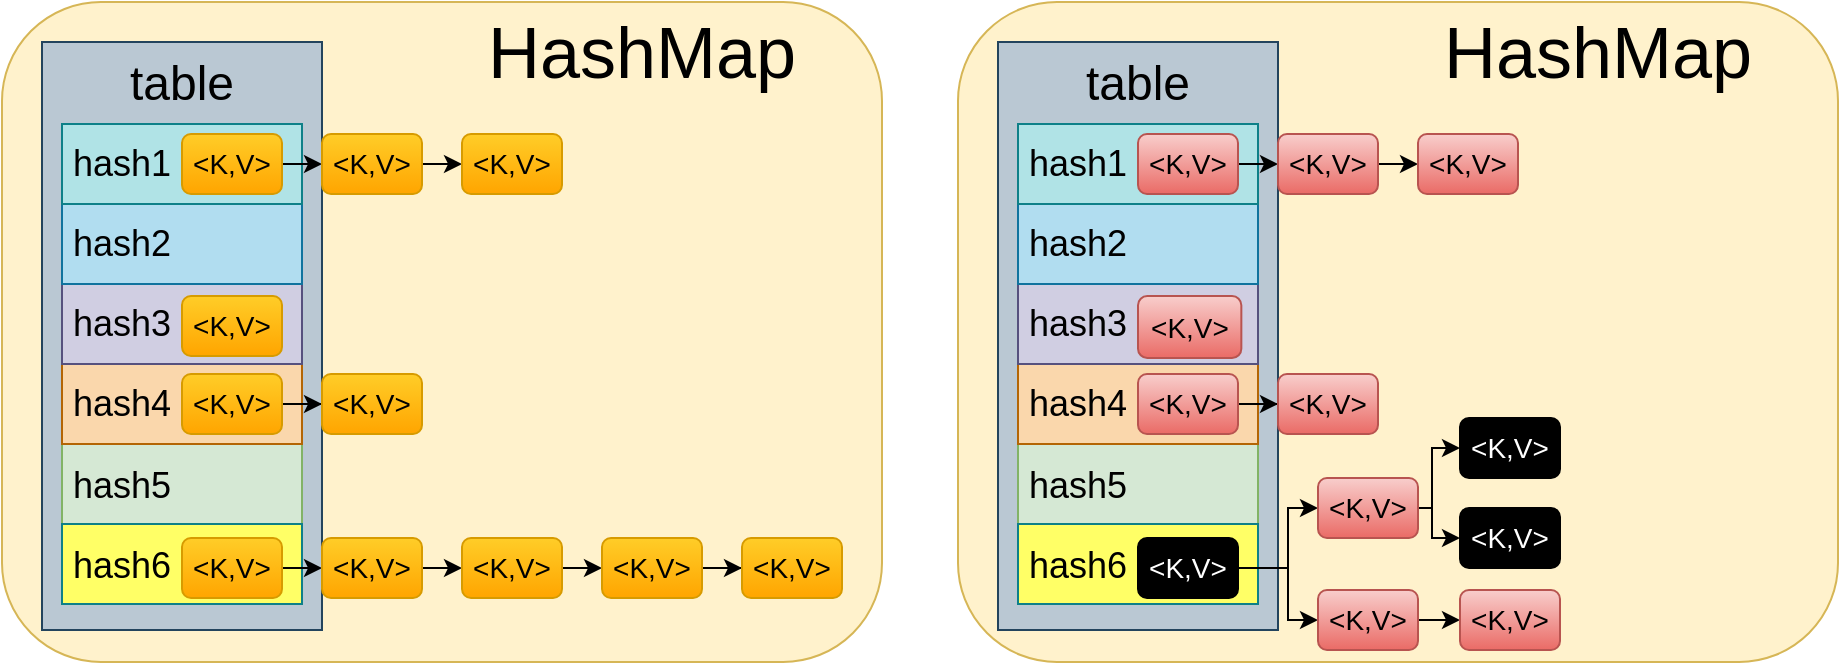 <mxfile version="28.1.2">
  <diagram name="第 1 页" id="2ChL8ousL4zxAJG9sqZH">
    <mxGraphModel dx="941" dy="805" grid="0" gridSize="10" guides="1" tooltips="1" connect="1" arrows="1" fold="1" page="1" pageScale="1" pageWidth="1000" pageHeight="5000" background="none" math="0" shadow="0">
      <root>
        <mxCell id="0" />
        <mxCell id="1" parent="0" />
        <mxCell id="rqJbpcBszAOMCiAs2xC1-92" value="" style="group" vertex="1" connectable="0" parent="1">
          <mxGeometry x="528" y="30" width="440" height="330" as="geometry" />
        </mxCell>
        <mxCell id="rqJbpcBszAOMCiAs2xC1-49" value="" style="rounded=0;whiteSpace=wrap;html=1;fillColor=#f5f5f5;strokeColor=#666666;fontColor=#333333;" vertex="1" parent="rqJbpcBszAOMCiAs2xC1-92">
          <mxGeometry x="30" y="261" width="120" height="40" as="geometry" />
        </mxCell>
        <mxCell id="rqJbpcBszAOMCiAs2xC1-50" value="" style="rounded=1;whiteSpace=wrap;html=1;fillColor=#fff2cc;strokeColor=#d6b656;" vertex="1" parent="rqJbpcBszAOMCiAs2xC1-92">
          <mxGeometry width="440" height="330" as="geometry" />
        </mxCell>
        <mxCell id="rqJbpcBszAOMCiAs2xC1-51" value="" style="rounded=0;whiteSpace=wrap;html=1;fillColor=#bac8d3;strokeColor=#23445d;" vertex="1" parent="rqJbpcBszAOMCiAs2xC1-92">
          <mxGeometry x="20" y="20" width="140" height="294" as="geometry" />
        </mxCell>
        <mxCell id="rqJbpcBszAOMCiAs2xC1-52" value="" style="rounded=0;whiteSpace=wrap;html=1;fillColor=#d5e8d4;strokeColor=#82b366;" vertex="1" parent="rqJbpcBszAOMCiAs2xC1-92">
          <mxGeometry x="30" y="221" width="120" height="40" as="geometry" />
        </mxCell>
        <mxCell id="rqJbpcBszAOMCiAs2xC1-53" value="" style="rounded=0;whiteSpace=wrap;html=1;fillColor=#fad7ac;strokeColor=#b46504;" vertex="1" parent="rqJbpcBszAOMCiAs2xC1-92">
          <mxGeometry x="30" y="181" width="120" height="40" as="geometry" />
        </mxCell>
        <mxCell id="rqJbpcBszAOMCiAs2xC1-54" value="" style="rounded=0;whiteSpace=wrap;html=1;fillColor=#d0cee2;strokeColor=#56517e;" vertex="1" parent="rqJbpcBszAOMCiAs2xC1-92">
          <mxGeometry x="30" y="141" width="120" height="40" as="geometry" />
        </mxCell>
        <mxCell id="rqJbpcBszAOMCiAs2xC1-55" value="" style="rounded=0;whiteSpace=wrap;html=1;fillColor=#b1ddf0;strokeColor=#10739e;" vertex="1" parent="rqJbpcBszAOMCiAs2xC1-92">
          <mxGeometry x="30" y="101" width="120" height="40" as="geometry" />
        </mxCell>
        <mxCell id="rqJbpcBszAOMCiAs2xC1-56" value="" style="rounded=0;whiteSpace=wrap;html=1;fillColor=#b0e3e6;strokeColor=#0e8088;" vertex="1" parent="rqJbpcBszAOMCiAs2xC1-92">
          <mxGeometry x="30" y="61" width="120" height="40" as="geometry" />
        </mxCell>
        <mxCell id="rqJbpcBszAOMCiAs2xC1-57" value="&lt;span style=&quot;font-size: 18px;&quot;&gt;hash1&lt;/span&gt;" style="text;html=1;align=center;verticalAlign=middle;whiteSpace=wrap;rounded=0;" vertex="1" parent="rqJbpcBszAOMCiAs2xC1-92">
          <mxGeometry x="30" y="66" width="60" height="30" as="geometry" />
        </mxCell>
        <mxCell id="rqJbpcBszAOMCiAs2xC1-58" style="edgeStyle=orthogonalEdgeStyle;rounded=0;orthogonalLoop=1;jettySize=auto;html=1;exitX=1;exitY=0.5;exitDx=0;exitDy=0;entryX=0;entryY=0.5;entryDx=0;entryDy=0;" edge="1" parent="rqJbpcBszAOMCiAs2xC1-92" source="rqJbpcBszAOMCiAs2xC1-59" target="rqJbpcBszAOMCiAs2xC1-67">
          <mxGeometry relative="1" as="geometry" />
        </mxCell>
        <mxCell id="rqJbpcBszAOMCiAs2xC1-59" value="&lt;font style=&quot;font-size: 14px;&quot;&gt;&amp;lt;K,V&amp;gt;&lt;/font&gt;" style="rounded=1;whiteSpace=wrap;html=1;fillColor=#f8cecc;strokeColor=#b85450;gradientColor=#ea6b66;" vertex="1" parent="rqJbpcBszAOMCiAs2xC1-92">
          <mxGeometry x="90" y="66" width="50" height="30" as="geometry" />
        </mxCell>
        <mxCell id="rqJbpcBszAOMCiAs2xC1-60" value="&lt;span style=&quot;font-size: 18px;&quot;&gt;hash2&lt;/span&gt;" style="text;html=1;align=center;verticalAlign=middle;whiteSpace=wrap;rounded=0;" vertex="1" parent="rqJbpcBszAOMCiAs2xC1-92">
          <mxGeometry x="30" y="106" width="60" height="30" as="geometry" />
        </mxCell>
        <mxCell id="rqJbpcBszAOMCiAs2xC1-61" value="&lt;font style=&quot;font-size: 18px;&quot;&gt;hash3&lt;/font&gt;" style="text;html=1;align=center;verticalAlign=middle;whiteSpace=wrap;rounded=0;" vertex="1" parent="rqJbpcBszAOMCiAs2xC1-92">
          <mxGeometry x="30" y="146" width="60" height="30" as="geometry" />
        </mxCell>
        <mxCell id="rqJbpcBszAOMCiAs2xC1-62" value="&lt;font style=&quot;font-size: 18px;&quot;&gt;hash4&lt;/font&gt;" style="text;html=1;align=center;verticalAlign=middle;whiteSpace=wrap;rounded=0;" vertex="1" parent="rqJbpcBszAOMCiAs2xC1-92">
          <mxGeometry x="30" y="186" width="60" height="30" as="geometry" />
        </mxCell>
        <mxCell id="rqJbpcBszAOMCiAs2xC1-63" value="&lt;span style=&quot;font-size: 18px;&quot;&gt;hash5&lt;/span&gt;" style="text;html=1;align=center;verticalAlign=middle;whiteSpace=wrap;rounded=0;" vertex="1" parent="rqJbpcBszAOMCiAs2xC1-92">
          <mxGeometry x="30" y="227" width="60" height="30" as="geometry" />
        </mxCell>
        <mxCell id="rqJbpcBszAOMCiAs2xC1-64" value="" style="rounded=0;whiteSpace=wrap;html=1;fillColor=#FFFF66;strokeColor=#0e8088;" vertex="1" parent="rqJbpcBszAOMCiAs2xC1-92">
          <mxGeometry x="30" y="261" width="120" height="40" as="geometry" />
        </mxCell>
        <mxCell id="rqJbpcBszAOMCiAs2xC1-65" value="&lt;span style=&quot;font-size: 18px;&quot;&gt;hash6&lt;/span&gt;" style="text;html=1;align=center;verticalAlign=middle;whiteSpace=wrap;rounded=0;" vertex="1" parent="rqJbpcBszAOMCiAs2xC1-92">
          <mxGeometry x="30" y="266" width="60" height="32" as="geometry" />
        </mxCell>
        <mxCell id="rqJbpcBszAOMCiAs2xC1-66" style="edgeStyle=orthogonalEdgeStyle;rounded=0;orthogonalLoop=1;jettySize=auto;html=1;exitX=1;exitY=0.5;exitDx=0;exitDy=0;entryX=0;entryY=0.5;entryDx=0;entryDy=0;" edge="1" parent="rqJbpcBszAOMCiAs2xC1-92" source="rqJbpcBszAOMCiAs2xC1-67" target="rqJbpcBszAOMCiAs2xC1-68">
          <mxGeometry relative="1" as="geometry" />
        </mxCell>
        <mxCell id="rqJbpcBszAOMCiAs2xC1-67" value="&lt;font style=&quot;font-size: 14px;&quot;&gt;&amp;lt;K,V&amp;gt;&lt;/font&gt;" style="rounded=1;whiteSpace=wrap;html=1;fillColor=#f8cecc;strokeColor=#b85450;gradientColor=#ea6b66;" vertex="1" parent="rqJbpcBszAOMCiAs2xC1-92">
          <mxGeometry x="160" y="66" width="50" height="30" as="geometry" />
        </mxCell>
        <mxCell id="rqJbpcBszAOMCiAs2xC1-68" value="&lt;font style=&quot;font-size: 14px;&quot;&gt;&amp;lt;K,V&amp;gt;&lt;/font&gt;" style="rounded=1;whiteSpace=wrap;html=1;fillColor=#f8cecc;strokeColor=#b85450;gradientColor=#ea6b66;" vertex="1" parent="rqJbpcBszAOMCiAs2xC1-92">
          <mxGeometry x="230" y="66" width="50" height="30" as="geometry" />
        </mxCell>
        <mxCell id="rqJbpcBszAOMCiAs2xC1-69" style="edgeStyle=orthogonalEdgeStyle;rounded=0;orthogonalLoop=1;jettySize=auto;html=1;exitX=1;exitY=0.5;exitDx=0;exitDy=0;" edge="1" parent="rqJbpcBszAOMCiAs2xC1-92" source="rqJbpcBszAOMCiAs2xC1-70" target="rqJbpcBszAOMCiAs2xC1-71">
          <mxGeometry relative="1" as="geometry" />
        </mxCell>
        <mxCell id="rqJbpcBszAOMCiAs2xC1-70" value="&lt;font style=&quot;font-size: 14px;&quot;&gt;&amp;lt;K,V&amp;gt;&lt;/font&gt;" style="rounded=1;whiteSpace=wrap;html=1;fillColor=#f8cecc;strokeColor=#b85450;gradientColor=#ea6b66;" vertex="1" parent="rqJbpcBszAOMCiAs2xC1-92">
          <mxGeometry x="90" y="186" width="50" height="30" as="geometry" />
        </mxCell>
        <mxCell id="rqJbpcBszAOMCiAs2xC1-71" value="&lt;font style=&quot;font-size: 14px;&quot;&gt;&amp;lt;K,V&amp;gt;&lt;/font&gt;" style="rounded=1;whiteSpace=wrap;html=1;fillColor=#f8cecc;strokeColor=#b85450;gradientColor=#ea6b66;" vertex="1" parent="rqJbpcBszAOMCiAs2xC1-92">
          <mxGeometry x="160" y="186" width="50" height="30" as="geometry" />
        </mxCell>
        <mxCell id="rqJbpcBszAOMCiAs2xC1-90" style="edgeStyle=orthogonalEdgeStyle;rounded=0;orthogonalLoop=1;jettySize=auto;html=1;exitX=1;exitY=0.5;exitDx=0;exitDy=0;entryX=0;entryY=0.5;entryDx=0;entryDy=0;fontFamily=Helvetica;fontSize=12;fontColor=default;" edge="1" parent="rqJbpcBszAOMCiAs2xC1-92" source="rqJbpcBszAOMCiAs2xC1-73" target="rqJbpcBszAOMCiAs2xC1-78">
          <mxGeometry relative="1" as="geometry">
            <Array as="points">
              <mxPoint x="165" y="283" />
              <mxPoint x="165" y="253" />
            </Array>
          </mxGeometry>
        </mxCell>
        <mxCell id="rqJbpcBszAOMCiAs2xC1-91" style="edgeStyle=orthogonalEdgeStyle;rounded=0;orthogonalLoop=1;jettySize=auto;html=1;exitX=1;exitY=0.5;exitDx=0;exitDy=0;entryX=0;entryY=0.5;entryDx=0;entryDy=0;fontFamily=Helvetica;fontSize=12;fontColor=default;" edge="1" parent="rqJbpcBszAOMCiAs2xC1-92" source="rqJbpcBszAOMCiAs2xC1-73" target="rqJbpcBszAOMCiAs2xC1-80">
          <mxGeometry relative="1" as="geometry">
            <Array as="points">
              <mxPoint x="165" y="283" />
              <mxPoint x="165" y="309" />
            </Array>
          </mxGeometry>
        </mxCell>
        <mxCell id="rqJbpcBszAOMCiAs2xC1-73" value="&lt;font style=&quot;font-size: 14px; color: rgb(255, 255, 255);&quot;&gt;&amp;lt;K,V&amp;gt;&lt;/font&gt;" style="rounded=1;whiteSpace=wrap;html=1;fillColor=#000000;strokeColor=#000000;" vertex="1" parent="rqJbpcBszAOMCiAs2xC1-92">
          <mxGeometry x="90" y="268" width="50" height="30" as="geometry" />
        </mxCell>
        <mxCell id="rqJbpcBszAOMCiAs2xC1-76" value="&lt;font style=&quot;font-size: 14px;&quot;&gt;&amp;lt;K,V&amp;gt;&lt;/font&gt;" style="rounded=1;whiteSpace=wrap;html=1;fillColor=#f8cecc;strokeColor=#b85450;gradientColor=#ea6b66;" vertex="1" parent="rqJbpcBszAOMCiAs2xC1-92">
          <mxGeometry x="90" y="147" width="51.67" height="31" as="geometry" />
        </mxCell>
        <mxCell id="rqJbpcBszAOMCiAs2xC1-87" style="edgeStyle=orthogonalEdgeStyle;rounded=0;orthogonalLoop=1;jettySize=auto;html=1;exitX=1;exitY=0.5;exitDx=0;exitDy=0;entryX=0;entryY=0.5;entryDx=0;entryDy=0;fontFamily=Helvetica;fontSize=12;fontColor=default;" edge="1" parent="rqJbpcBszAOMCiAs2xC1-92" source="rqJbpcBszAOMCiAs2xC1-78" target="rqJbpcBszAOMCiAs2xC1-84">
          <mxGeometry relative="1" as="geometry">
            <Array as="points">
              <mxPoint x="237" y="253" />
              <mxPoint x="237" y="223" />
            </Array>
          </mxGeometry>
        </mxCell>
        <mxCell id="rqJbpcBszAOMCiAs2xC1-89" style="edgeStyle=orthogonalEdgeStyle;rounded=0;orthogonalLoop=1;jettySize=auto;html=1;exitX=1;exitY=0.5;exitDx=0;exitDy=0;entryX=0;entryY=0.5;entryDx=0;entryDy=0;fontFamily=Helvetica;fontSize=12;fontColor=default;" edge="1" parent="rqJbpcBszAOMCiAs2xC1-92" source="rqJbpcBszAOMCiAs2xC1-78" target="rqJbpcBszAOMCiAs2xC1-86">
          <mxGeometry relative="1" as="geometry">
            <Array as="points">
              <mxPoint x="237" y="253" />
              <mxPoint x="237" y="268" />
            </Array>
          </mxGeometry>
        </mxCell>
        <mxCell id="rqJbpcBszAOMCiAs2xC1-78" value="&lt;font style=&quot;font-size: 14px;&quot;&gt;&amp;lt;K,V&amp;gt;&lt;/font&gt;" style="rounded=1;whiteSpace=wrap;html=1;fillColor=#f8cecc;strokeColor=#b85450;gradientColor=#ea6b66;" vertex="1" parent="rqJbpcBszAOMCiAs2xC1-92">
          <mxGeometry x="180" y="238" width="50" height="30" as="geometry" />
        </mxCell>
        <mxCell id="rqJbpcBszAOMCiAs2xC1-79" style="edgeStyle=orthogonalEdgeStyle;rounded=0;orthogonalLoop=1;jettySize=auto;html=1;exitX=1;exitY=0.5;exitDx=0;exitDy=0;" edge="1" parent="rqJbpcBszAOMCiAs2xC1-92" source="rqJbpcBszAOMCiAs2xC1-80" target="rqJbpcBszAOMCiAs2xC1-81">
          <mxGeometry relative="1" as="geometry" />
        </mxCell>
        <mxCell id="rqJbpcBszAOMCiAs2xC1-80" value="&lt;font style=&quot;font-size: 14px;&quot;&gt;&amp;lt;K,V&amp;gt;&lt;/font&gt;" style="rounded=1;whiteSpace=wrap;html=1;fillColor=#f8cecc;strokeColor=#b85450;gradientColor=#ea6b66;" vertex="1" parent="rqJbpcBszAOMCiAs2xC1-92">
          <mxGeometry x="180" y="294" width="50" height="30" as="geometry" />
        </mxCell>
        <mxCell id="rqJbpcBszAOMCiAs2xC1-81" value="&lt;font style=&quot;font-size: 14px;&quot;&gt;&amp;lt;K,V&amp;gt;&lt;/font&gt;" style="rounded=1;whiteSpace=wrap;html=1;fillColor=#f8cecc;strokeColor=#b85450;gradientColor=#ea6b66;" vertex="1" parent="rqJbpcBszAOMCiAs2xC1-92">
          <mxGeometry x="251" y="294" width="50" height="30" as="geometry" />
        </mxCell>
        <mxCell id="rqJbpcBszAOMCiAs2xC1-82" value="&lt;font style=&quot;font-size: 36px;&quot;&gt;HashMap&lt;/font&gt;" style="text;html=1;align=center;verticalAlign=middle;whiteSpace=wrap;rounded=0;" vertex="1" parent="rqJbpcBszAOMCiAs2xC1-92">
          <mxGeometry x="290" y="10" width="60" height="30" as="geometry" />
        </mxCell>
        <mxCell id="rqJbpcBszAOMCiAs2xC1-83" value="&lt;font style=&quot;font-size: 24px;&quot;&gt;table&lt;/font&gt;" style="text;html=1;align=center;verticalAlign=middle;whiteSpace=wrap;rounded=0;" vertex="1" parent="rqJbpcBszAOMCiAs2xC1-92">
          <mxGeometry x="60" y="26" width="60" height="30" as="geometry" />
        </mxCell>
        <mxCell id="rqJbpcBszAOMCiAs2xC1-84" value="&lt;font style=&quot;font-size: 14px; color: rgb(255, 255, 255);&quot;&gt;&amp;lt;K,V&amp;gt;&lt;/font&gt;" style="rounded=1;whiteSpace=wrap;html=1;fillColor=#000000;strokeColor=#000000;" vertex="1" parent="rqJbpcBszAOMCiAs2xC1-92">
          <mxGeometry x="251" y="208" width="50" height="30" as="geometry" />
        </mxCell>
        <mxCell id="rqJbpcBszAOMCiAs2xC1-86" value="&lt;font style=&quot;font-size: 14px; color: rgb(255, 255, 255);&quot;&gt;&amp;lt;K,V&amp;gt;&lt;/font&gt;" style="rounded=1;whiteSpace=wrap;html=1;fillColor=#000000;strokeColor=#000000;" vertex="1" parent="rqJbpcBszAOMCiAs2xC1-92">
          <mxGeometry x="251" y="253" width="50" height="30" as="geometry" />
        </mxCell>
        <mxCell id="rqJbpcBszAOMCiAs2xC1-29" value="" style="rounded=0;whiteSpace=wrap;html=1;fillColor=#f5f5f5;strokeColor=#666666;fontColor=#333333;" vertex="1" parent="1">
          <mxGeometry x="80" y="291" width="120" height="40" as="geometry" />
        </mxCell>
        <mxCell id="rqJbpcBszAOMCiAs2xC1-38" value="" style="rounded=1;whiteSpace=wrap;html=1;fillColor=#fff2cc;strokeColor=#d6b656;" vertex="1" parent="1">
          <mxGeometry x="50" y="30" width="440" height="330" as="geometry" />
        </mxCell>
        <mxCell id="rqJbpcBszAOMCiAs2xC1-39" value="" style="rounded=0;whiteSpace=wrap;html=1;fillColor=#bac8d3;strokeColor=#23445d;" vertex="1" parent="1">
          <mxGeometry x="70" y="50" width="140" height="294" as="geometry" />
        </mxCell>
        <mxCell id="rqJbpcBszAOMCiAs2xC1-28" value="" style="rounded=0;whiteSpace=wrap;html=1;fillColor=#d5e8d4;strokeColor=#82b366;" vertex="1" parent="1">
          <mxGeometry x="80" y="251" width="120" height="40" as="geometry" />
        </mxCell>
        <mxCell id="rqJbpcBszAOMCiAs2xC1-27" value="" style="rounded=0;whiteSpace=wrap;html=1;fillColor=#fad7ac;strokeColor=#b46504;" vertex="1" parent="1">
          <mxGeometry x="80" y="211" width="120" height="40" as="geometry" />
        </mxCell>
        <mxCell id="rqJbpcBszAOMCiAs2xC1-26" value="" style="rounded=0;whiteSpace=wrap;html=1;fillColor=#d0cee2;strokeColor=#56517e;" vertex="1" parent="1">
          <mxGeometry x="80" y="171" width="120" height="40" as="geometry" />
        </mxCell>
        <mxCell id="rqJbpcBszAOMCiAs2xC1-25" value="" style="rounded=0;whiteSpace=wrap;html=1;fillColor=#b1ddf0;strokeColor=#10739e;" vertex="1" parent="1">
          <mxGeometry x="80" y="131" width="120" height="40" as="geometry" />
        </mxCell>
        <mxCell id="rqJbpcBszAOMCiAs2xC1-1" value="" style="rounded=0;whiteSpace=wrap;html=1;fillColor=#b0e3e6;strokeColor=#0e8088;" vertex="1" parent="1">
          <mxGeometry x="80" y="91" width="120" height="40" as="geometry" />
        </mxCell>
        <mxCell id="rqJbpcBszAOMCiAs2xC1-8" value="&lt;span style=&quot;font-size: 18px;&quot;&gt;hash1&lt;/span&gt;" style="text;html=1;align=center;verticalAlign=middle;whiteSpace=wrap;rounded=0;" vertex="1" parent="1">
          <mxGeometry x="80" y="96" width="60" height="30" as="geometry" />
        </mxCell>
        <mxCell id="rqJbpcBszAOMCiAs2xC1-31" style="edgeStyle=orthogonalEdgeStyle;rounded=0;orthogonalLoop=1;jettySize=auto;html=1;exitX=1;exitY=0.5;exitDx=0;exitDy=0;entryX=0;entryY=0.5;entryDx=0;entryDy=0;" edge="1" parent="1" source="rqJbpcBszAOMCiAs2xC1-9" target="rqJbpcBszAOMCiAs2xC1-15">
          <mxGeometry relative="1" as="geometry" />
        </mxCell>
        <mxCell id="rqJbpcBszAOMCiAs2xC1-9" value="&lt;font style=&quot;font-size: 14px;&quot;&gt;&amp;lt;K,V&amp;gt;&lt;/font&gt;" style="rounded=1;whiteSpace=wrap;html=1;fillColor=#ffcd28;strokeColor=#d79b00;gradientColor=#ffa500;" vertex="1" parent="1">
          <mxGeometry x="140" y="96" width="50" height="30" as="geometry" />
        </mxCell>
        <mxCell id="rqJbpcBszAOMCiAs2xC1-10" value="&lt;span style=&quot;font-size: 18px;&quot;&gt;hash2&lt;/span&gt;" style="text;html=1;align=center;verticalAlign=middle;whiteSpace=wrap;rounded=0;" vertex="1" parent="1">
          <mxGeometry x="80" y="136" width="60" height="30" as="geometry" />
        </mxCell>
        <mxCell id="rqJbpcBszAOMCiAs2xC1-11" value="&lt;font style=&quot;font-size: 18px;&quot;&gt;hash3&lt;/font&gt;" style="text;html=1;align=center;verticalAlign=middle;whiteSpace=wrap;rounded=0;" vertex="1" parent="1">
          <mxGeometry x="80" y="176" width="60" height="30" as="geometry" />
        </mxCell>
        <mxCell id="rqJbpcBszAOMCiAs2xC1-12" value="&lt;font style=&quot;font-size: 18px;&quot;&gt;hash4&lt;/font&gt;" style="text;html=1;align=center;verticalAlign=middle;whiteSpace=wrap;rounded=0;" vertex="1" parent="1">
          <mxGeometry x="80" y="216" width="60" height="30" as="geometry" />
        </mxCell>
        <mxCell id="rqJbpcBszAOMCiAs2xC1-13" value="&lt;span style=&quot;font-size: 18px;&quot;&gt;hash5&lt;/span&gt;" style="text;html=1;align=center;verticalAlign=middle;whiteSpace=wrap;rounded=0;" vertex="1" parent="1">
          <mxGeometry x="80" y="257" width="60" height="30" as="geometry" />
        </mxCell>
        <mxCell id="rqJbpcBszAOMCiAs2xC1-40" value="" style="rounded=0;whiteSpace=wrap;html=1;fillColor=#FFFF66;strokeColor=#0e8088;" vertex="1" parent="1">
          <mxGeometry x="80" y="291" width="120" height="40" as="geometry" />
        </mxCell>
        <mxCell id="rqJbpcBszAOMCiAs2xC1-14" value="&lt;span style=&quot;font-size: 18px;&quot;&gt;hash6&lt;/span&gt;" style="text;html=1;align=center;verticalAlign=middle;whiteSpace=wrap;rounded=0;" vertex="1" parent="1">
          <mxGeometry x="80" y="296" width="60" height="32" as="geometry" />
        </mxCell>
        <mxCell id="rqJbpcBszAOMCiAs2xC1-32" style="edgeStyle=orthogonalEdgeStyle;rounded=0;orthogonalLoop=1;jettySize=auto;html=1;exitX=1;exitY=0.5;exitDx=0;exitDy=0;entryX=0;entryY=0.5;entryDx=0;entryDy=0;" edge="1" parent="1" source="rqJbpcBszAOMCiAs2xC1-15" target="rqJbpcBszAOMCiAs2xC1-16">
          <mxGeometry relative="1" as="geometry" />
        </mxCell>
        <mxCell id="rqJbpcBszAOMCiAs2xC1-15" value="&lt;font style=&quot;font-size: 14px;&quot;&gt;&amp;lt;K,V&amp;gt;&lt;/font&gt;" style="rounded=1;whiteSpace=wrap;html=1;fillColor=#ffcd28;strokeColor=#d79b00;gradientColor=#ffa500;" vertex="1" parent="1">
          <mxGeometry x="210" y="96" width="50" height="30" as="geometry" />
        </mxCell>
        <mxCell id="rqJbpcBszAOMCiAs2xC1-16" value="&lt;font style=&quot;font-size: 14px;&quot;&gt;&amp;lt;K,V&amp;gt;&lt;/font&gt;" style="rounded=1;whiteSpace=wrap;html=1;fillColor=#ffcd28;strokeColor=#d79b00;gradientColor=#ffa500;" vertex="1" parent="1">
          <mxGeometry x="280" y="96" width="50" height="30" as="geometry" />
        </mxCell>
        <mxCell id="rqJbpcBszAOMCiAs2xC1-33" style="edgeStyle=orthogonalEdgeStyle;rounded=0;orthogonalLoop=1;jettySize=auto;html=1;exitX=1;exitY=0.5;exitDx=0;exitDy=0;" edge="1" parent="1" source="rqJbpcBszAOMCiAs2xC1-17" target="rqJbpcBszAOMCiAs2xC1-18">
          <mxGeometry relative="1" as="geometry" />
        </mxCell>
        <mxCell id="rqJbpcBszAOMCiAs2xC1-17" value="&lt;font style=&quot;font-size: 14px;&quot;&gt;&amp;lt;K,V&amp;gt;&lt;/font&gt;" style="rounded=1;whiteSpace=wrap;html=1;fillColor=#ffcd28;strokeColor=#d79b00;gradientColor=#ffa500;" vertex="1" parent="1">
          <mxGeometry x="140" y="216" width="50" height="30" as="geometry" />
        </mxCell>
        <mxCell id="rqJbpcBszAOMCiAs2xC1-18" value="&lt;font style=&quot;font-size: 14px;&quot;&gt;&amp;lt;K,V&amp;gt;&lt;/font&gt;" style="rounded=1;whiteSpace=wrap;html=1;fillColor=#ffcd28;strokeColor=#d79b00;gradientColor=#ffa500;" vertex="1" parent="1">
          <mxGeometry x="210" y="216" width="50" height="30" as="geometry" />
        </mxCell>
        <mxCell id="rqJbpcBszAOMCiAs2xC1-34" style="edgeStyle=orthogonalEdgeStyle;rounded=0;orthogonalLoop=1;jettySize=auto;html=1;exitX=1;exitY=0.5;exitDx=0;exitDy=0;entryX=0;entryY=0.5;entryDx=0;entryDy=0;" edge="1" parent="1" source="rqJbpcBszAOMCiAs2xC1-19" target="rqJbpcBszAOMCiAs2xC1-20">
          <mxGeometry relative="1" as="geometry" />
        </mxCell>
        <mxCell id="rqJbpcBszAOMCiAs2xC1-19" value="&lt;font style=&quot;font-size: 14px;&quot;&gt;&amp;lt;K,V&amp;gt;&lt;/font&gt;" style="rounded=1;whiteSpace=wrap;html=1;fillColor=#ffcd28;strokeColor=#d79b00;gradientColor=#ffa500;" vertex="1" parent="1">
          <mxGeometry x="140" y="298" width="50" height="30" as="geometry" />
        </mxCell>
        <mxCell id="rqJbpcBszAOMCiAs2xC1-35" style="edgeStyle=orthogonalEdgeStyle;rounded=0;orthogonalLoop=1;jettySize=auto;html=1;exitX=1;exitY=0.5;exitDx=0;exitDy=0;entryX=0;entryY=0.5;entryDx=0;entryDy=0;" edge="1" parent="1" source="rqJbpcBszAOMCiAs2xC1-20" target="rqJbpcBszAOMCiAs2xC1-22">
          <mxGeometry relative="1" as="geometry" />
        </mxCell>
        <mxCell id="rqJbpcBszAOMCiAs2xC1-20" value="&lt;font style=&quot;font-size: 14px;&quot;&gt;&amp;lt;K,V&amp;gt;&lt;/font&gt;" style="rounded=1;whiteSpace=wrap;html=1;fillColor=#ffcd28;strokeColor=#d79b00;gradientColor=#ffa500;" vertex="1" parent="1">
          <mxGeometry x="210" y="298" width="50" height="30" as="geometry" />
        </mxCell>
        <mxCell id="rqJbpcBszAOMCiAs2xC1-21" value="&lt;font style=&quot;font-size: 14px;&quot;&gt;&amp;lt;K,V&amp;gt;&lt;/font&gt;" style="rounded=1;whiteSpace=wrap;html=1;fillColor=#ffcd28;strokeColor=#d79b00;gradientColor=#ffa500;" vertex="1" parent="1">
          <mxGeometry x="140" y="177" width="50" height="30" as="geometry" />
        </mxCell>
        <mxCell id="rqJbpcBszAOMCiAs2xC1-36" style="edgeStyle=orthogonalEdgeStyle;rounded=0;orthogonalLoop=1;jettySize=auto;html=1;exitX=1;exitY=0.5;exitDx=0;exitDy=0;entryX=0;entryY=0.5;entryDx=0;entryDy=0;" edge="1" parent="1" source="rqJbpcBszAOMCiAs2xC1-22" target="rqJbpcBszAOMCiAs2xC1-23">
          <mxGeometry relative="1" as="geometry" />
        </mxCell>
        <mxCell id="rqJbpcBszAOMCiAs2xC1-22" value="&lt;font style=&quot;font-size: 14px;&quot;&gt;&amp;lt;K,V&amp;gt;&lt;/font&gt;" style="rounded=1;whiteSpace=wrap;html=1;fillColor=#ffcd28;strokeColor=#d79b00;gradientColor=#ffa500;" vertex="1" parent="1">
          <mxGeometry x="280" y="298" width="50" height="30" as="geometry" />
        </mxCell>
        <mxCell id="rqJbpcBszAOMCiAs2xC1-37" style="edgeStyle=orthogonalEdgeStyle;rounded=0;orthogonalLoop=1;jettySize=auto;html=1;exitX=1;exitY=0.5;exitDx=0;exitDy=0;" edge="1" parent="1" source="rqJbpcBszAOMCiAs2xC1-23" target="rqJbpcBszAOMCiAs2xC1-24">
          <mxGeometry relative="1" as="geometry" />
        </mxCell>
        <mxCell id="rqJbpcBszAOMCiAs2xC1-23" value="&lt;font style=&quot;font-size: 14px;&quot;&gt;&amp;lt;K,V&amp;gt;&lt;/font&gt;" style="rounded=1;whiteSpace=wrap;html=1;fillColor=#ffcd28;strokeColor=#d79b00;gradientColor=#ffa500;" vertex="1" parent="1">
          <mxGeometry x="350" y="298" width="50" height="30" as="geometry" />
        </mxCell>
        <mxCell id="rqJbpcBszAOMCiAs2xC1-24" value="&lt;font style=&quot;font-size: 14px;&quot;&gt;&amp;lt;K,V&amp;gt;&lt;/font&gt;" style="rounded=1;whiteSpace=wrap;html=1;fillColor=#ffcd28;strokeColor=#d79b00;gradientColor=#ffa500;" vertex="1" parent="1">
          <mxGeometry x="420" y="298" width="50" height="30" as="geometry" />
        </mxCell>
        <mxCell id="rqJbpcBszAOMCiAs2xC1-41" value="&lt;font style=&quot;font-size: 36px;&quot;&gt;HashMap&lt;/font&gt;" style="text;html=1;align=center;verticalAlign=middle;whiteSpace=wrap;rounded=0;" vertex="1" parent="1">
          <mxGeometry x="340" y="40" width="60" height="30" as="geometry" />
        </mxCell>
        <mxCell id="rqJbpcBszAOMCiAs2xC1-43" value="&lt;font style=&quot;font-size: 24px;&quot;&gt;table&lt;/font&gt;" style="text;html=1;align=center;verticalAlign=middle;whiteSpace=wrap;rounded=0;" vertex="1" parent="1">
          <mxGeometry x="110" y="56" width="60" height="30" as="geometry" />
        </mxCell>
      </root>
    </mxGraphModel>
  </diagram>
</mxfile>
